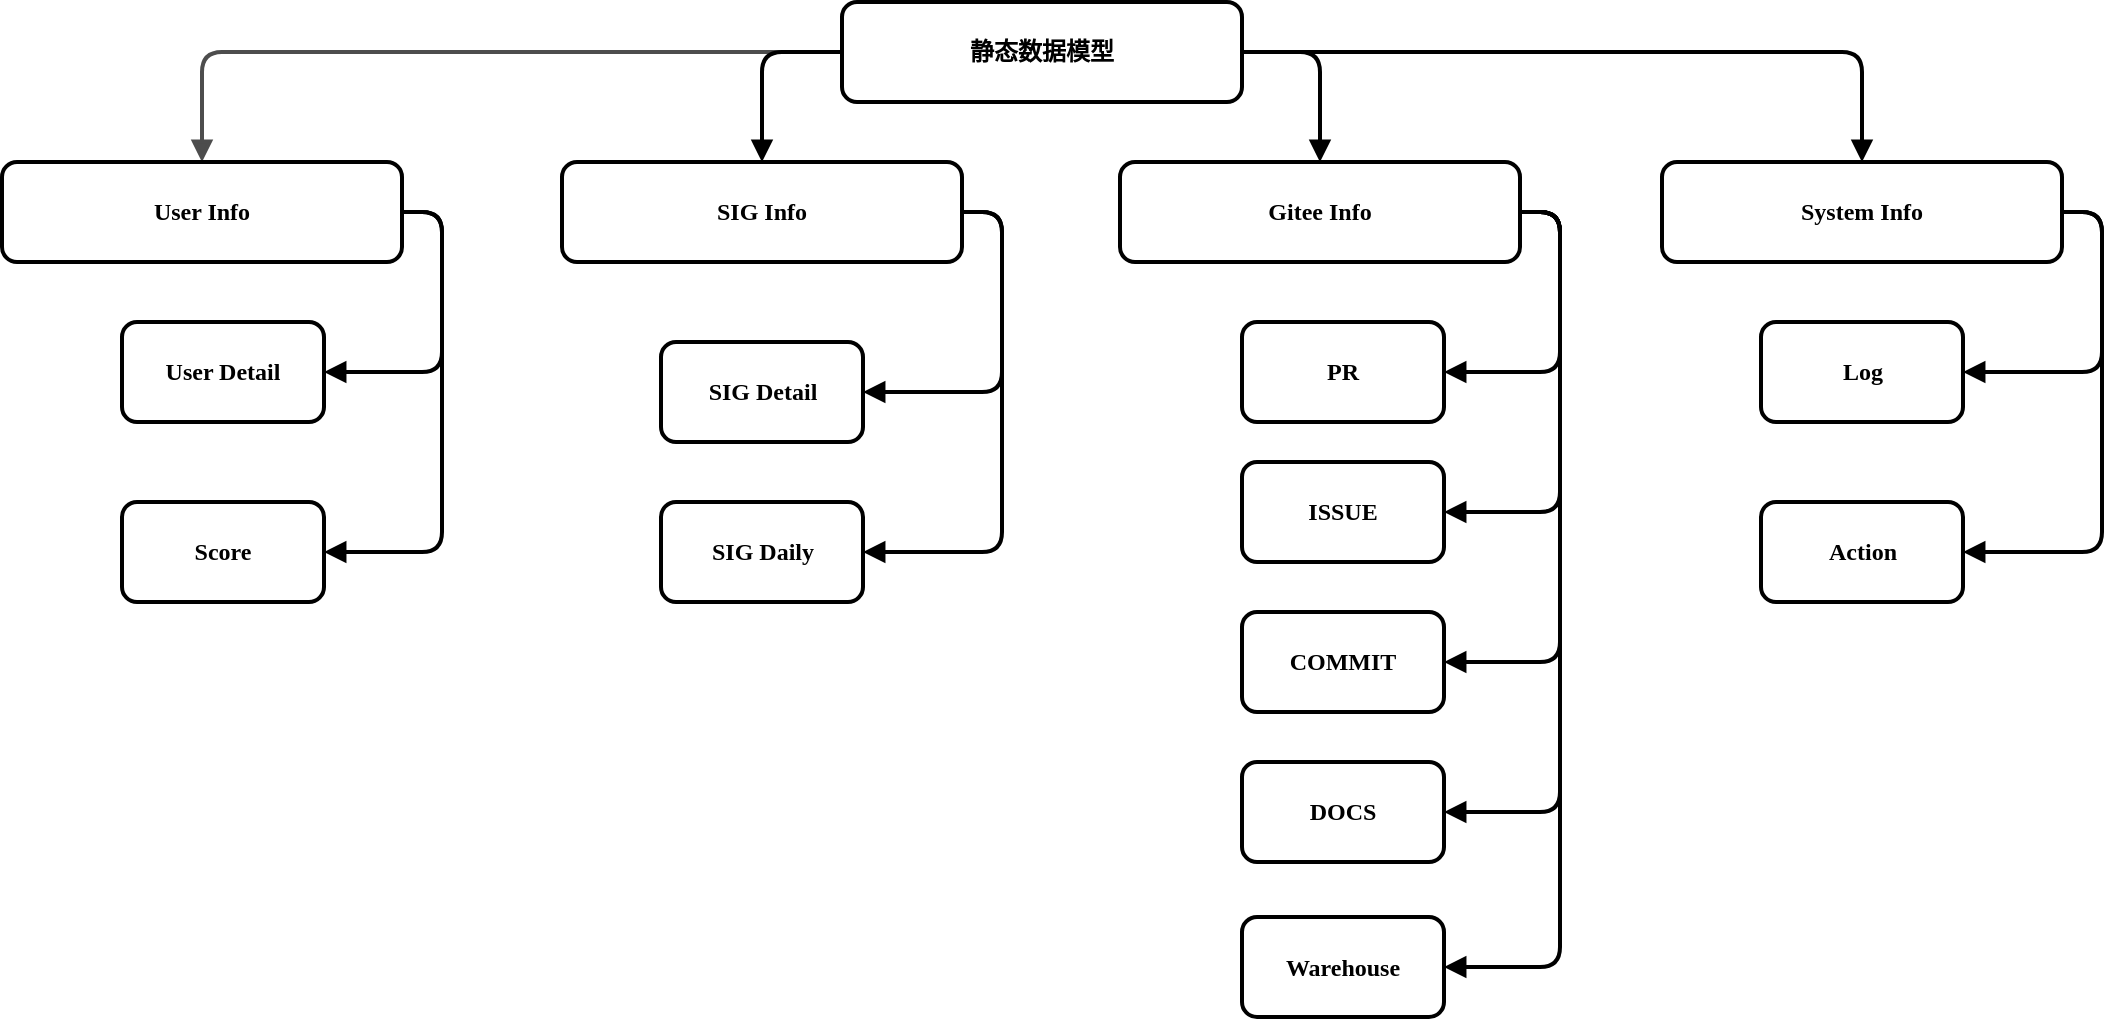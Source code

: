 <mxfile version="20.5.1" type="github">
  <diagram name="Page-1" id="19d8dcba-68ad-dc05-1034-9cf7b2a963f6">
    <mxGraphModel dx="1673" dy="880" grid="1" gridSize="10" guides="1" tooltips="1" connect="1" arrows="1" fold="1" page="1" pageScale="1" pageWidth="1100" pageHeight="850" background="none" math="0" shadow="0">
      <root>
        <mxCell id="0" />
        <mxCell id="1" parent="0" />
        <mxCell id="218ae93e1282097f-43" value="" style="edgeStyle=orthogonalEdgeStyle;rounded=1;html=1;labelBackgroundColor=none;endArrow=block;endFill=1;strokeColor=#4D4D4D;strokeWidth=2;fontFamily=Verdana;fontSize=12;fontStyle=1" parent="1" source="6257edae8c83ed4a-1" target="6257edae8c83ed4a-9" edge="1">
          <mxGeometry relative="1" as="geometry" />
        </mxCell>
        <mxCell id="stRpB6w3Rj6YGAbhUOT_-19" style="edgeStyle=orthogonalEdgeStyle;rounded=1;orthogonalLoop=1;jettySize=auto;html=1;exitX=1;exitY=0.5;exitDx=0;exitDy=0;entryX=1;entryY=0.5;entryDx=0;entryDy=0;strokeWidth=2;endArrow=block;endFill=1;" edge="1" parent="1" source="6257edae8c83ed4a-9" target="stRpB6w3Rj6YGAbhUOT_-18">
          <mxGeometry relative="1" as="geometry" />
        </mxCell>
        <mxCell id="stRpB6w3Rj6YGAbhUOT_-28" style="edgeStyle=orthogonalEdgeStyle;rounded=1;orthogonalLoop=1;jettySize=auto;html=1;exitX=1;exitY=0.5;exitDx=0;exitDy=0;entryX=1;entryY=0.5;entryDx=0;entryDy=0;strokeWidth=2;endArrow=block;endFill=1;" edge="1" parent="1" source="6257edae8c83ed4a-9" target="stRpB6w3Rj6YGAbhUOT_-27">
          <mxGeometry relative="1" as="geometry" />
        </mxCell>
        <mxCell id="6257edae8c83ed4a-9" value="User Info" style="whiteSpace=wrap;html=1;rounded=1;shadow=0;comic=0;strokeWidth=2;fontFamily=Verdana;align=center;fontSize=12;fontStyle=1" parent="1" vertex="1">
          <mxGeometry x="260" y="160" width="200" height="50" as="geometry" />
        </mxCell>
        <mxCell id="stRpB6w3Rj6YGAbhUOT_-30" style="edgeStyle=orthogonalEdgeStyle;rounded=1;orthogonalLoop=1;jettySize=auto;html=1;exitX=1;exitY=0.5;exitDx=0;exitDy=0;entryX=0.5;entryY=0;entryDx=0;entryDy=0;strokeWidth=2;endArrow=block;endFill=1;" edge="1" parent="1" source="6257edae8c83ed4a-1" target="stRpB6w3Rj6YGAbhUOT_-29">
          <mxGeometry relative="1" as="geometry" />
        </mxCell>
        <mxCell id="stRpB6w3Rj6YGAbhUOT_-36" style="edgeStyle=orthogonalEdgeStyle;rounded=1;orthogonalLoop=1;jettySize=auto;html=1;exitX=1;exitY=0.5;exitDx=0;exitDy=0;entryX=0.5;entryY=0;entryDx=0;entryDy=0;strokeWidth=2;endArrow=block;endFill=1;" edge="1" parent="1" source="6257edae8c83ed4a-1" target="stRpB6w3Rj6YGAbhUOT_-2">
          <mxGeometry relative="1" as="geometry" />
        </mxCell>
        <mxCell id="stRpB6w3Rj6YGAbhUOT_-37" style="edgeStyle=orthogonalEdgeStyle;rounded=1;orthogonalLoop=1;jettySize=auto;html=1;exitX=0;exitY=0.5;exitDx=0;exitDy=0;entryX=0.5;entryY=0;entryDx=0;entryDy=0;strokeWidth=2;endArrow=block;endFill=1;" edge="1" parent="1" source="6257edae8c83ed4a-1" target="stRpB6w3Rj6YGAbhUOT_-1">
          <mxGeometry relative="1" as="geometry" />
        </mxCell>
        <mxCell id="6257edae8c83ed4a-1" value="静态数据模型" style="whiteSpace=wrap;html=1;rounded=1;shadow=0;comic=0;strokeWidth=2;fontFamily=Verdana;align=center;fontSize=12;fontStyle=1" parent="1" vertex="1">
          <mxGeometry x="680" y="80" width="200" height="50" as="geometry" />
        </mxCell>
        <mxCell id="stRpB6w3Rj6YGAbhUOT_-15" style="edgeStyle=orthogonalEdgeStyle;rounded=1;orthogonalLoop=1;jettySize=auto;html=1;exitX=1;exitY=0.5;exitDx=0;exitDy=0;entryX=1;entryY=0.5;entryDx=0;entryDy=0;strokeWidth=2;endArrow=block;endFill=1;" edge="1" parent="1" source="stRpB6w3Rj6YGAbhUOT_-1" target="stRpB6w3Rj6YGAbhUOT_-13">
          <mxGeometry relative="1" as="geometry" />
        </mxCell>
        <mxCell id="stRpB6w3Rj6YGAbhUOT_-16" style="edgeStyle=orthogonalEdgeStyle;rounded=1;orthogonalLoop=1;jettySize=auto;html=1;exitX=1;exitY=0.5;exitDx=0;exitDy=0;entryX=1;entryY=0.5;entryDx=0;entryDy=0;strokeWidth=2;endArrow=block;endFill=1;" edge="1" parent="1" source="stRpB6w3Rj6YGAbhUOT_-1" target="stRpB6w3Rj6YGAbhUOT_-14">
          <mxGeometry relative="1" as="geometry" />
        </mxCell>
        <mxCell id="stRpB6w3Rj6YGAbhUOT_-1" value="SIG Info" style="whiteSpace=wrap;html=1;rounded=1;shadow=0;comic=0;strokeWidth=2;fontFamily=Verdana;align=center;fontSize=12;fontStyle=1" vertex="1" parent="1">
          <mxGeometry x="540" y="160" width="200" height="50" as="geometry" />
        </mxCell>
        <mxCell id="stRpB6w3Rj6YGAbhUOT_-10" style="edgeStyle=orthogonalEdgeStyle;rounded=1;orthogonalLoop=1;jettySize=auto;html=1;exitX=1;exitY=0.5;exitDx=0;exitDy=0;entryX=1;entryY=0.5;entryDx=0;entryDy=0;strokeWidth=2;endArrow=block;endFill=1;" edge="1" parent="1" source="stRpB6w3Rj6YGAbhUOT_-2" target="stRpB6w3Rj6YGAbhUOT_-6">
          <mxGeometry relative="1" as="geometry" />
        </mxCell>
        <mxCell id="stRpB6w3Rj6YGAbhUOT_-11" style="edgeStyle=orthogonalEdgeStyle;rounded=1;orthogonalLoop=1;jettySize=auto;html=1;exitX=1;exitY=0.5;exitDx=0;exitDy=0;entryX=1;entryY=0.5;entryDx=0;entryDy=0;strokeWidth=2;endArrow=block;endFill=1;" edge="1" parent="1" source="stRpB6w3Rj6YGAbhUOT_-2" target="stRpB6w3Rj6YGAbhUOT_-7">
          <mxGeometry relative="1" as="geometry" />
        </mxCell>
        <mxCell id="stRpB6w3Rj6YGAbhUOT_-12" style="edgeStyle=orthogonalEdgeStyle;rounded=1;orthogonalLoop=1;jettySize=auto;html=1;exitX=1;exitY=0.5;exitDx=0;exitDy=0;entryX=1;entryY=0.5;entryDx=0;entryDy=0;strokeWidth=2;endArrow=block;endFill=1;" edge="1" parent="1" source="stRpB6w3Rj6YGAbhUOT_-2" target="stRpB6w3Rj6YGAbhUOT_-8">
          <mxGeometry relative="1" as="geometry" />
        </mxCell>
        <mxCell id="stRpB6w3Rj6YGAbhUOT_-25" style="edgeStyle=orthogonalEdgeStyle;rounded=1;orthogonalLoop=1;jettySize=auto;html=1;exitX=1;exitY=0.5;exitDx=0;exitDy=0;entryX=1;entryY=0.5;entryDx=0;entryDy=0;strokeWidth=2;endArrow=block;endFill=1;" edge="1" parent="1" source="stRpB6w3Rj6YGAbhUOT_-2" target="stRpB6w3Rj6YGAbhUOT_-23">
          <mxGeometry relative="1" as="geometry" />
        </mxCell>
        <mxCell id="stRpB6w3Rj6YGAbhUOT_-26" style="edgeStyle=orthogonalEdgeStyle;rounded=1;orthogonalLoop=1;jettySize=auto;html=1;exitX=1;exitY=0.5;exitDx=0;exitDy=0;entryX=1;entryY=0.5;entryDx=0;entryDy=0;strokeWidth=2;endArrow=block;endFill=1;" edge="1" parent="1" source="stRpB6w3Rj6YGAbhUOT_-2" target="stRpB6w3Rj6YGAbhUOT_-24">
          <mxGeometry relative="1" as="geometry" />
        </mxCell>
        <mxCell id="stRpB6w3Rj6YGAbhUOT_-2" value="Gitee Info" style="whiteSpace=wrap;html=1;rounded=1;shadow=0;comic=0;strokeWidth=2;fontFamily=Verdana;align=center;fontSize=12;fontStyle=1" vertex="1" parent="1">
          <mxGeometry x="819" y="160" width="200" height="50" as="geometry" />
        </mxCell>
        <mxCell id="stRpB6w3Rj6YGAbhUOT_-6" value="PR" style="whiteSpace=wrap;html=1;rounded=1;shadow=0;comic=0;strokeWidth=2;fontFamily=Verdana;align=center;fontSize=12;fontStyle=1" vertex="1" parent="1">
          <mxGeometry x="880" y="240" width="101" height="50" as="geometry" />
        </mxCell>
        <mxCell id="stRpB6w3Rj6YGAbhUOT_-7" value="ISSUE" style="whiteSpace=wrap;html=1;rounded=1;shadow=0;comic=0;strokeWidth=2;fontFamily=Verdana;align=center;fontSize=12;fontStyle=1" vertex="1" parent="1">
          <mxGeometry x="880" y="310" width="101" height="50" as="geometry" />
        </mxCell>
        <mxCell id="stRpB6w3Rj6YGAbhUOT_-8" value="COMMIT" style="whiteSpace=wrap;html=1;rounded=1;shadow=0;comic=0;strokeWidth=2;fontFamily=Verdana;align=center;fontSize=12;fontStyle=1" vertex="1" parent="1">
          <mxGeometry x="880" y="385" width="101" height="50" as="geometry" />
        </mxCell>
        <mxCell id="stRpB6w3Rj6YGAbhUOT_-13" value="SIG Detail" style="whiteSpace=wrap;html=1;rounded=1;shadow=0;comic=0;strokeWidth=2;fontFamily=Verdana;align=center;fontSize=12;fontStyle=1" vertex="1" parent="1">
          <mxGeometry x="589.5" y="250" width="101" height="50" as="geometry" />
        </mxCell>
        <mxCell id="stRpB6w3Rj6YGAbhUOT_-14" value="SIG Daily" style="whiteSpace=wrap;html=1;rounded=1;shadow=0;comic=0;strokeWidth=2;fontFamily=Verdana;align=center;fontSize=12;fontStyle=1" vertex="1" parent="1">
          <mxGeometry x="589.5" y="330" width="101" height="50" as="geometry" />
        </mxCell>
        <mxCell id="stRpB6w3Rj6YGAbhUOT_-18" value="User Detail" style="whiteSpace=wrap;html=1;rounded=1;shadow=0;comic=0;strokeWidth=2;fontFamily=Verdana;align=center;fontSize=12;fontStyle=1" vertex="1" parent="1">
          <mxGeometry x="320" y="240" width="101" height="50" as="geometry" />
        </mxCell>
        <mxCell id="stRpB6w3Rj6YGAbhUOT_-23" value="DOCS" style="whiteSpace=wrap;html=1;rounded=1;shadow=0;comic=0;strokeWidth=2;fontFamily=Verdana;align=center;fontSize=12;fontStyle=1" vertex="1" parent="1">
          <mxGeometry x="880" y="460" width="101" height="50" as="geometry" />
        </mxCell>
        <mxCell id="stRpB6w3Rj6YGAbhUOT_-24" value="Warehouse" style="whiteSpace=wrap;html=1;rounded=1;shadow=0;comic=0;strokeWidth=2;fontFamily=Verdana;align=center;fontSize=12;fontStyle=1" vertex="1" parent="1">
          <mxGeometry x="880" y="537.5" width="101" height="50" as="geometry" />
        </mxCell>
        <mxCell id="stRpB6w3Rj6YGAbhUOT_-27" value="Score" style="whiteSpace=wrap;html=1;rounded=1;shadow=0;comic=0;strokeWidth=2;fontFamily=Verdana;align=center;fontSize=12;fontStyle=1" vertex="1" parent="1">
          <mxGeometry x="320" y="330" width="101" height="50" as="geometry" />
        </mxCell>
        <mxCell id="stRpB6w3Rj6YGAbhUOT_-34" style="edgeStyle=orthogonalEdgeStyle;rounded=1;orthogonalLoop=1;jettySize=auto;html=1;exitX=1;exitY=0.5;exitDx=0;exitDy=0;entryX=1;entryY=0.5;entryDx=0;entryDy=0;strokeWidth=2;endArrow=block;endFill=1;" edge="1" parent="1" source="stRpB6w3Rj6YGAbhUOT_-29" target="stRpB6w3Rj6YGAbhUOT_-31">
          <mxGeometry relative="1" as="geometry" />
        </mxCell>
        <mxCell id="stRpB6w3Rj6YGAbhUOT_-35" style="edgeStyle=orthogonalEdgeStyle;rounded=1;orthogonalLoop=1;jettySize=auto;html=1;exitX=1;exitY=0.5;exitDx=0;exitDy=0;entryX=1;entryY=0.5;entryDx=0;entryDy=0;strokeWidth=2;endArrow=block;endFill=1;" edge="1" parent="1" source="stRpB6w3Rj6YGAbhUOT_-29" target="stRpB6w3Rj6YGAbhUOT_-32">
          <mxGeometry relative="1" as="geometry" />
        </mxCell>
        <mxCell id="stRpB6w3Rj6YGAbhUOT_-29" value="System Info" style="whiteSpace=wrap;html=1;rounded=1;shadow=0;comic=0;strokeWidth=2;fontFamily=Verdana;align=center;fontSize=12;fontStyle=1" vertex="1" parent="1">
          <mxGeometry x="1090" y="160" width="200" height="50" as="geometry" />
        </mxCell>
        <mxCell id="stRpB6w3Rj6YGAbhUOT_-31" value="Log" style="whiteSpace=wrap;html=1;rounded=1;shadow=0;comic=0;strokeWidth=2;fontFamily=Verdana;align=center;fontSize=12;fontStyle=1" vertex="1" parent="1">
          <mxGeometry x="1139.5" y="240" width="101" height="50" as="geometry" />
        </mxCell>
        <mxCell id="stRpB6w3Rj6YGAbhUOT_-32" value="Action" style="whiteSpace=wrap;html=1;rounded=1;shadow=0;comic=0;strokeWidth=2;fontFamily=Verdana;align=center;fontSize=12;fontStyle=1" vertex="1" parent="1">
          <mxGeometry x="1139.5" y="330" width="101" height="50" as="geometry" />
        </mxCell>
      </root>
    </mxGraphModel>
  </diagram>
</mxfile>

